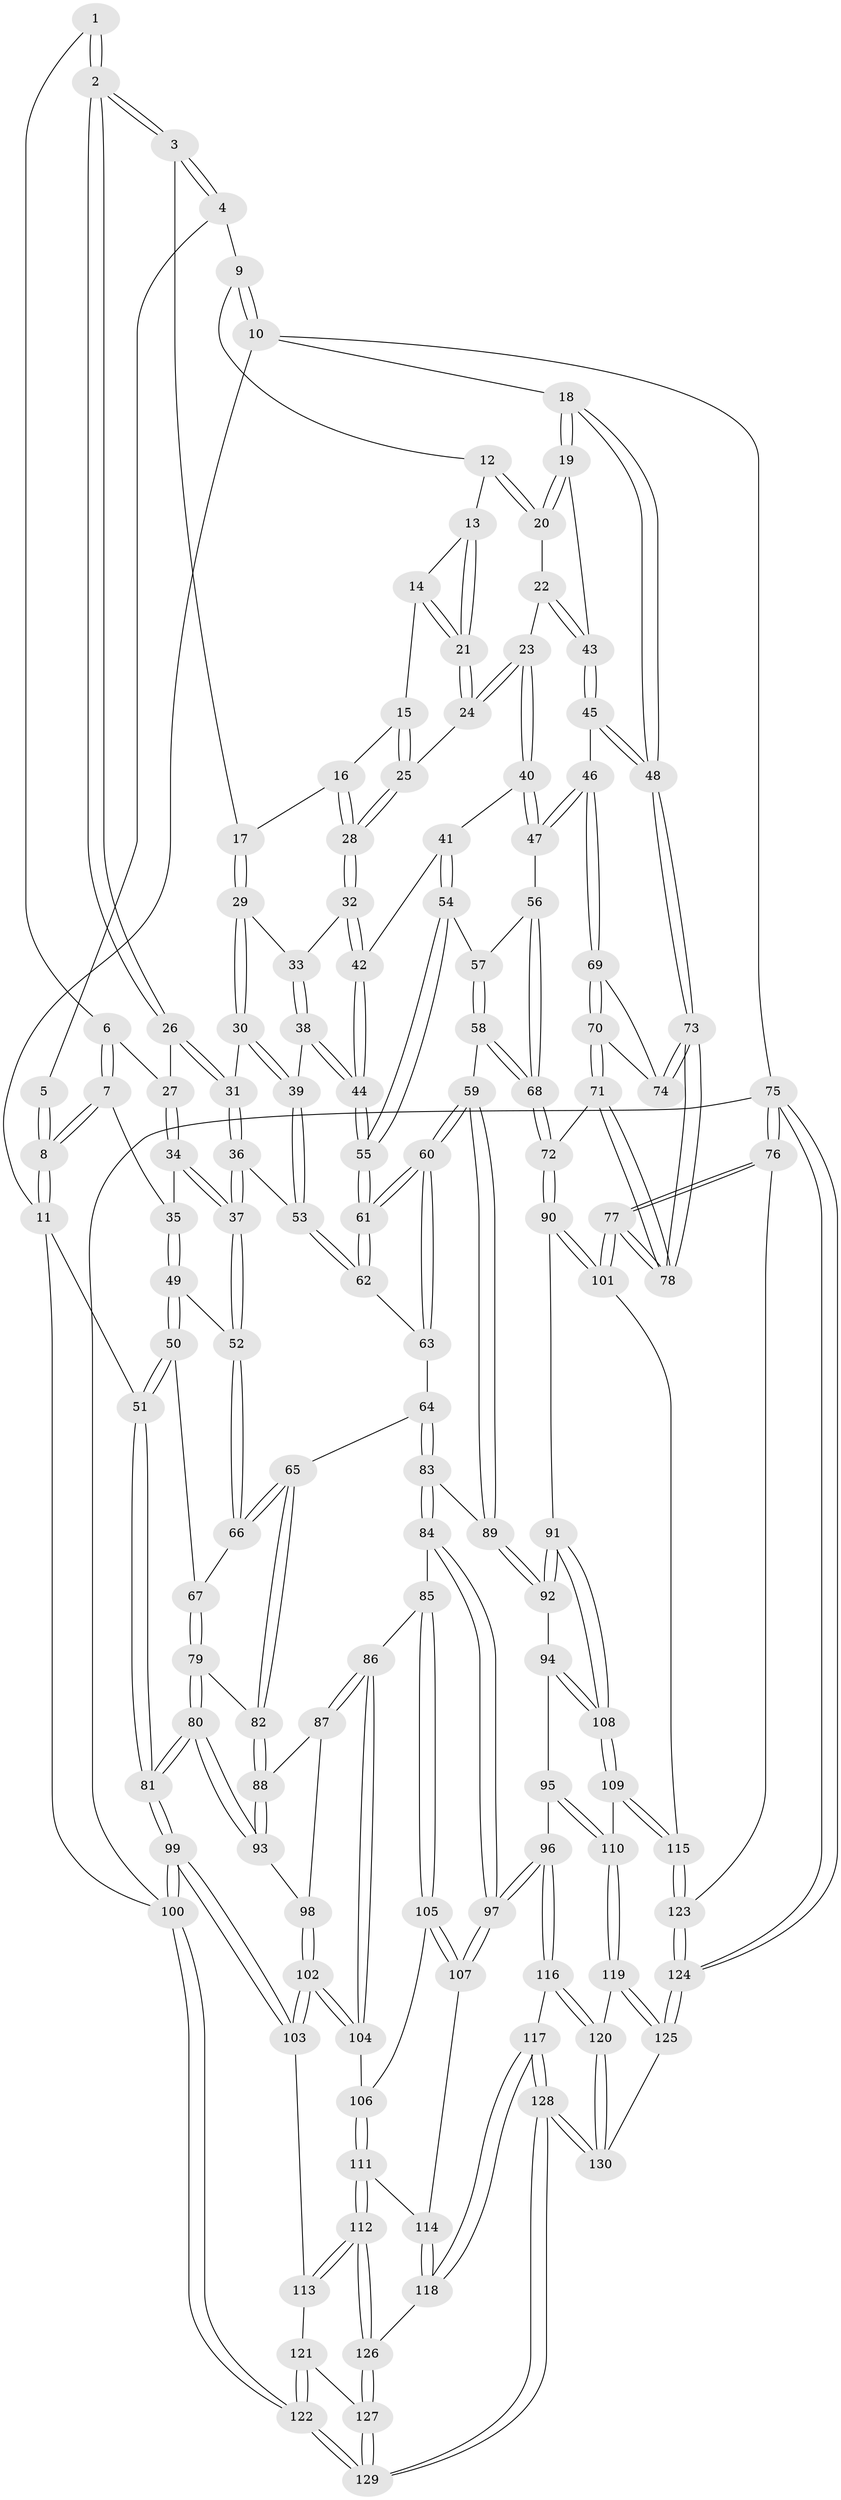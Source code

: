 // coarse degree distribution, {3: 0.5822784810126582, 4: 0.4050632911392405, 2: 0.012658227848101266}
// Generated by graph-tools (version 1.1) at 2025/38/03/04/25 23:38:37]
// undirected, 130 vertices, 322 edges
graph export_dot {
  node [color=gray90,style=filled];
  1 [pos="+0.3006957348383413+0.01898339748689191"];
  2 [pos="+0.4275646563284835+0.05911436400591788"];
  3 [pos="+0.4862255273421484+0.007065079803306954"];
  4 [pos="+0.4955226921450179+0"];
  5 [pos="+0.17471585642196338+0"];
  6 [pos="+0.2868906691774307+0.08545556610337769"];
  7 [pos="+0.046852743978308534+0.039111551324145115"];
  8 [pos="+0+0"];
  9 [pos="+0.8343626499570767+0"];
  10 [pos="+1+0"];
  11 [pos="+0+0"];
  12 [pos="+0.7249115130596945+0.011709368112976173"];
  13 [pos="+0.7122343460798617+0.03479916825368548"];
  14 [pos="+0.6047398172956622+0.05851032894513115"];
  15 [pos="+0.5986394304763611+0.05871504332511611"];
  16 [pos="+0.5418882030543407+0.04221968295861589"];
  17 [pos="+0.5000576139665407+0.024771540480872028"];
  18 [pos="+1+0"];
  19 [pos="+1+0.0035612258405350347"];
  20 [pos="+0.7948883512666449+0.1080844434150311"];
  21 [pos="+0.701739137111746+0.12130157619238552"];
  22 [pos="+0.7561338995024294+0.1589315410828115"];
  23 [pos="+0.746243094286502+0.16431769507837868"];
  24 [pos="+0.7019402986998824+0.13901491421537238"];
  25 [pos="+0.6617632334057888+0.1555683279584803"];
  26 [pos="+0.38718790645506496+0.10953861028090577"];
  27 [pos="+0.33915088787267433+0.13044265041287892"];
  28 [pos="+0.6455324599635562+0.16771187238355198"];
  29 [pos="+0.5295418669113521+0.13952930200253066"];
  30 [pos="+0.4769971880573267+0.22389410617401226"];
  31 [pos="+0.42688570194925524+0.17808665665714773"];
  32 [pos="+0.642381696591291+0.17101667884337832"];
  33 [pos="+0.5786621642530576+0.17191985889876457"];
  34 [pos="+0.3125567154683051+0.18063963025077404"];
  35 [pos="+0.1017582802550564+0.13123411344164512"];
  36 [pos="+0.3478980402841206+0.2708664968122459"];
  37 [pos="+0.31311327509404036+0.27466077820542323"];
  38 [pos="+0.5527747958047113+0.28330169989455894"];
  39 [pos="+0.48133296157218475+0.2747632543597632"];
  40 [pos="+0.7596515296073463+0.23151590837702196"];
  41 [pos="+0.6907777629956334+0.25525072198049686"];
  42 [pos="+0.6438814757423739+0.21360004953927894"];
  43 [pos="+0.8893802570288372+0.16692777125042088"];
  44 [pos="+0.580045118463842+0.2978808662494093"];
  45 [pos="+0.8623371973934647+0.2812841028215491"];
  46 [pos="+0.837354295537857+0.29487566476304283"];
  47 [pos="+0.8175891204686271+0.2928563016364163"];
  48 [pos="+1+0.34990564742408775"];
  49 [pos="+0.10999984358035358+0.15987613324617045"];
  50 [pos="+0.1226966301081871+0.3248302423396103"];
  51 [pos="+0+0.40422175628157897"];
  52 [pos="+0.3113444741396316+0.277006518739014"];
  53 [pos="+0.4784961473159733+0.27708851854760785"];
  54 [pos="+0.670147956632465+0.3063001769145809"];
  55 [pos="+0.6025026166897135+0.32796767251165143"];
  56 [pos="+0.7911148930230679+0.31286141808815016"];
  57 [pos="+0.7072812456824601+0.3246926651607"];
  58 [pos="+0.6903593154103589+0.4793476701233268"];
  59 [pos="+0.6212536497444606+0.4655865929097261"];
  60 [pos="+0.6033392387815703+0.43545814796165355"];
  61 [pos="+0.6032551260898724+0.43342804422770354"];
  62 [pos="+0.47085790478173334+0.3125821820819134"];
  63 [pos="+0.446904368751033+0.39985944235089643"];
  64 [pos="+0.4091024644527718+0.424944960270315"];
  65 [pos="+0.38022982987250364+0.41302958169271664"];
  66 [pos="+0.3076429565201362+0.2858353165849257"];
  67 [pos="+0.1750899044312723+0.36687448662381855"];
  68 [pos="+0.7084122171640929+0.4864570025464739"];
  69 [pos="+0.8460330705296001+0.33732985394561066"];
  70 [pos="+0.8511816322821711+0.4405876904612393"];
  71 [pos="+0.8135827866974393+0.5045159867023266"];
  72 [pos="+0.7728362998439622+0.5389230847697007"];
  73 [pos="+1+0.40024562964222155"];
  74 [pos="+0.9618933408785111+0.4144175157750159"];
  75 [pos="+1+1"];
  76 [pos="+1+0.7110425968473029"];
  77 [pos="+1+0.6796687663067914"];
  78 [pos="+1+0.49903960782479834"];
  79 [pos="+0.18955236201370632+0.4691969880066665"];
  80 [pos="+0+0.5268295930304312"];
  81 [pos="+0+0.5034626741277899"];
  82 [pos="+0.20656179436858849+0.4899079357329786"];
  83 [pos="+0.42569865524449696+0.5343634973173434"];
  84 [pos="+0.3339348671357383+0.6112136157703744"];
  85 [pos="+0.25151639336703385+0.5914108025064149"];
  86 [pos="+0.2480468779420378+0.5896152972358819"];
  87 [pos="+0.22348005034562565+0.5495773138405184"];
  88 [pos="+0.2234361372680416+0.5494989469665317"];
  89 [pos="+0.5350964996277169+0.5613483849696483"];
  90 [pos="+0.7862102249297972+0.6142174191363496"];
  91 [pos="+0.727304394515388+0.6926283679978849"];
  92 [pos="+0.5413692396024334+0.5925577946276601"];
  93 [pos="+0.0352309260803201+0.6091513058915469"];
  94 [pos="+0.517652075301157+0.6668378041435785"];
  95 [pos="+0.5113767229765501+0.6748348663815324"];
  96 [pos="+0.4131576667763208+0.7532020372209599"];
  97 [pos="+0.41208292130674923+0.7525527910306774"];
  98 [pos="+0.06479435444764685+0.6536918647460612"];
  99 [pos="+0+0.894516495927578"];
  100 [pos="+0+1"];
  101 [pos="+0.9927410796820657+0.6823074890823999"];
  102 [pos="+0.10176306494322954+0.7215125218675192"];
  103 [pos="+0.06141557795091338+0.7886221998890902"];
  104 [pos="+0.13480290485388347+0.7086693903876105"];
  105 [pos="+0.25092871480758716+0.7468485514730567"];
  106 [pos="+0.2204621181181548+0.7669966592205886"];
  107 [pos="+0.33456513579668723+0.7758253203110889"];
  108 [pos="+0.7088491915793779+0.7505247124627058"];
  109 [pos="+0.7078638606590331+0.7583561994746086"];
  110 [pos="+0.6375766395585549+0.8224011831122249"];
  111 [pos="+0.21560081020758284+0.8622131314416979"];
  112 [pos="+0.2060917348252885+0.8795390783004335"];
  113 [pos="+0.08452466951722122+0.8096728428490096"];
  114 [pos="+0.30696370038147003+0.8023093670703418"];
  115 [pos="+0.8256946649883378+0.8522447429385142"];
  116 [pos="+0.46852524874111867+0.8675945858098943"];
  117 [pos="+0.3614433022071915+0.916105763378414"];
  118 [pos="+0.3185498984113445+0.9038320990657137"];
  119 [pos="+0.6353789767362714+0.825041040406782"];
  120 [pos="+0.47319546782083444+0.8705709798751756"];
  121 [pos="+0.08701047959450413+0.9247413894602012"];
  122 [pos="+0+1"];
  123 [pos="+0.8589306321089715+0.9386673735878661"];
  124 [pos="+0.8115346810331308+1"];
  125 [pos="+0.7789503631645223+1"];
  126 [pos="+0.20924401924486716+0.891044142965377"];
  127 [pos="+0.20745982634582305+0.897952953953176"];
  128 [pos="+0.21630779004763492+1"];
  129 [pos="+0.16880616046419822+1"];
  130 [pos="+0.5411924774797469+1"];
  1 -- 2;
  1 -- 2;
  1 -- 6;
  2 -- 3;
  2 -- 3;
  2 -- 26;
  2 -- 26;
  3 -- 4;
  3 -- 4;
  3 -- 17;
  4 -- 5;
  4 -- 9;
  5 -- 8;
  5 -- 8;
  6 -- 7;
  6 -- 7;
  6 -- 27;
  7 -- 8;
  7 -- 8;
  7 -- 35;
  8 -- 11;
  8 -- 11;
  9 -- 10;
  9 -- 10;
  9 -- 12;
  10 -- 11;
  10 -- 18;
  10 -- 75;
  11 -- 51;
  11 -- 100;
  12 -- 13;
  12 -- 20;
  12 -- 20;
  13 -- 14;
  13 -- 21;
  13 -- 21;
  14 -- 15;
  14 -- 21;
  14 -- 21;
  15 -- 16;
  15 -- 25;
  15 -- 25;
  16 -- 17;
  16 -- 28;
  16 -- 28;
  17 -- 29;
  17 -- 29;
  18 -- 19;
  18 -- 19;
  18 -- 48;
  18 -- 48;
  19 -- 20;
  19 -- 20;
  19 -- 43;
  20 -- 22;
  21 -- 24;
  21 -- 24;
  22 -- 23;
  22 -- 43;
  22 -- 43;
  23 -- 24;
  23 -- 24;
  23 -- 40;
  23 -- 40;
  24 -- 25;
  25 -- 28;
  25 -- 28;
  26 -- 27;
  26 -- 31;
  26 -- 31;
  27 -- 34;
  27 -- 34;
  28 -- 32;
  28 -- 32;
  29 -- 30;
  29 -- 30;
  29 -- 33;
  30 -- 31;
  30 -- 39;
  30 -- 39;
  31 -- 36;
  31 -- 36;
  32 -- 33;
  32 -- 42;
  32 -- 42;
  33 -- 38;
  33 -- 38;
  34 -- 35;
  34 -- 37;
  34 -- 37;
  35 -- 49;
  35 -- 49;
  36 -- 37;
  36 -- 37;
  36 -- 53;
  37 -- 52;
  37 -- 52;
  38 -- 39;
  38 -- 44;
  38 -- 44;
  39 -- 53;
  39 -- 53;
  40 -- 41;
  40 -- 47;
  40 -- 47;
  41 -- 42;
  41 -- 54;
  41 -- 54;
  42 -- 44;
  42 -- 44;
  43 -- 45;
  43 -- 45;
  44 -- 55;
  44 -- 55;
  45 -- 46;
  45 -- 48;
  45 -- 48;
  46 -- 47;
  46 -- 47;
  46 -- 69;
  46 -- 69;
  47 -- 56;
  48 -- 73;
  48 -- 73;
  49 -- 50;
  49 -- 50;
  49 -- 52;
  50 -- 51;
  50 -- 51;
  50 -- 67;
  51 -- 81;
  51 -- 81;
  52 -- 66;
  52 -- 66;
  53 -- 62;
  53 -- 62;
  54 -- 55;
  54 -- 55;
  54 -- 57;
  55 -- 61;
  55 -- 61;
  56 -- 57;
  56 -- 68;
  56 -- 68;
  57 -- 58;
  57 -- 58;
  58 -- 59;
  58 -- 68;
  58 -- 68;
  59 -- 60;
  59 -- 60;
  59 -- 89;
  59 -- 89;
  60 -- 61;
  60 -- 61;
  60 -- 63;
  60 -- 63;
  61 -- 62;
  61 -- 62;
  62 -- 63;
  63 -- 64;
  64 -- 65;
  64 -- 83;
  64 -- 83;
  65 -- 66;
  65 -- 66;
  65 -- 82;
  65 -- 82;
  66 -- 67;
  67 -- 79;
  67 -- 79;
  68 -- 72;
  68 -- 72;
  69 -- 70;
  69 -- 70;
  69 -- 74;
  70 -- 71;
  70 -- 71;
  70 -- 74;
  71 -- 72;
  71 -- 78;
  71 -- 78;
  72 -- 90;
  72 -- 90;
  73 -- 74;
  73 -- 74;
  73 -- 78;
  73 -- 78;
  75 -- 76;
  75 -- 76;
  75 -- 124;
  75 -- 124;
  75 -- 100;
  76 -- 77;
  76 -- 77;
  76 -- 123;
  77 -- 78;
  77 -- 78;
  77 -- 101;
  77 -- 101;
  79 -- 80;
  79 -- 80;
  79 -- 82;
  80 -- 81;
  80 -- 81;
  80 -- 93;
  80 -- 93;
  81 -- 99;
  81 -- 99;
  82 -- 88;
  82 -- 88;
  83 -- 84;
  83 -- 84;
  83 -- 89;
  84 -- 85;
  84 -- 97;
  84 -- 97;
  85 -- 86;
  85 -- 105;
  85 -- 105;
  86 -- 87;
  86 -- 87;
  86 -- 104;
  86 -- 104;
  87 -- 88;
  87 -- 98;
  88 -- 93;
  88 -- 93;
  89 -- 92;
  89 -- 92;
  90 -- 91;
  90 -- 101;
  90 -- 101;
  91 -- 92;
  91 -- 92;
  91 -- 108;
  91 -- 108;
  92 -- 94;
  93 -- 98;
  94 -- 95;
  94 -- 108;
  94 -- 108;
  95 -- 96;
  95 -- 110;
  95 -- 110;
  96 -- 97;
  96 -- 97;
  96 -- 116;
  96 -- 116;
  97 -- 107;
  97 -- 107;
  98 -- 102;
  98 -- 102;
  99 -- 100;
  99 -- 100;
  99 -- 103;
  99 -- 103;
  100 -- 122;
  100 -- 122;
  101 -- 115;
  102 -- 103;
  102 -- 103;
  102 -- 104;
  102 -- 104;
  103 -- 113;
  104 -- 106;
  105 -- 106;
  105 -- 107;
  105 -- 107;
  106 -- 111;
  106 -- 111;
  107 -- 114;
  108 -- 109;
  108 -- 109;
  109 -- 110;
  109 -- 115;
  109 -- 115;
  110 -- 119;
  110 -- 119;
  111 -- 112;
  111 -- 112;
  111 -- 114;
  112 -- 113;
  112 -- 113;
  112 -- 126;
  112 -- 126;
  113 -- 121;
  114 -- 118;
  114 -- 118;
  115 -- 123;
  115 -- 123;
  116 -- 117;
  116 -- 120;
  116 -- 120;
  117 -- 118;
  117 -- 118;
  117 -- 128;
  117 -- 128;
  118 -- 126;
  119 -- 120;
  119 -- 125;
  119 -- 125;
  120 -- 130;
  120 -- 130;
  121 -- 122;
  121 -- 122;
  121 -- 127;
  122 -- 129;
  122 -- 129;
  123 -- 124;
  123 -- 124;
  124 -- 125;
  124 -- 125;
  125 -- 130;
  126 -- 127;
  126 -- 127;
  127 -- 129;
  127 -- 129;
  128 -- 129;
  128 -- 129;
  128 -- 130;
  128 -- 130;
}
